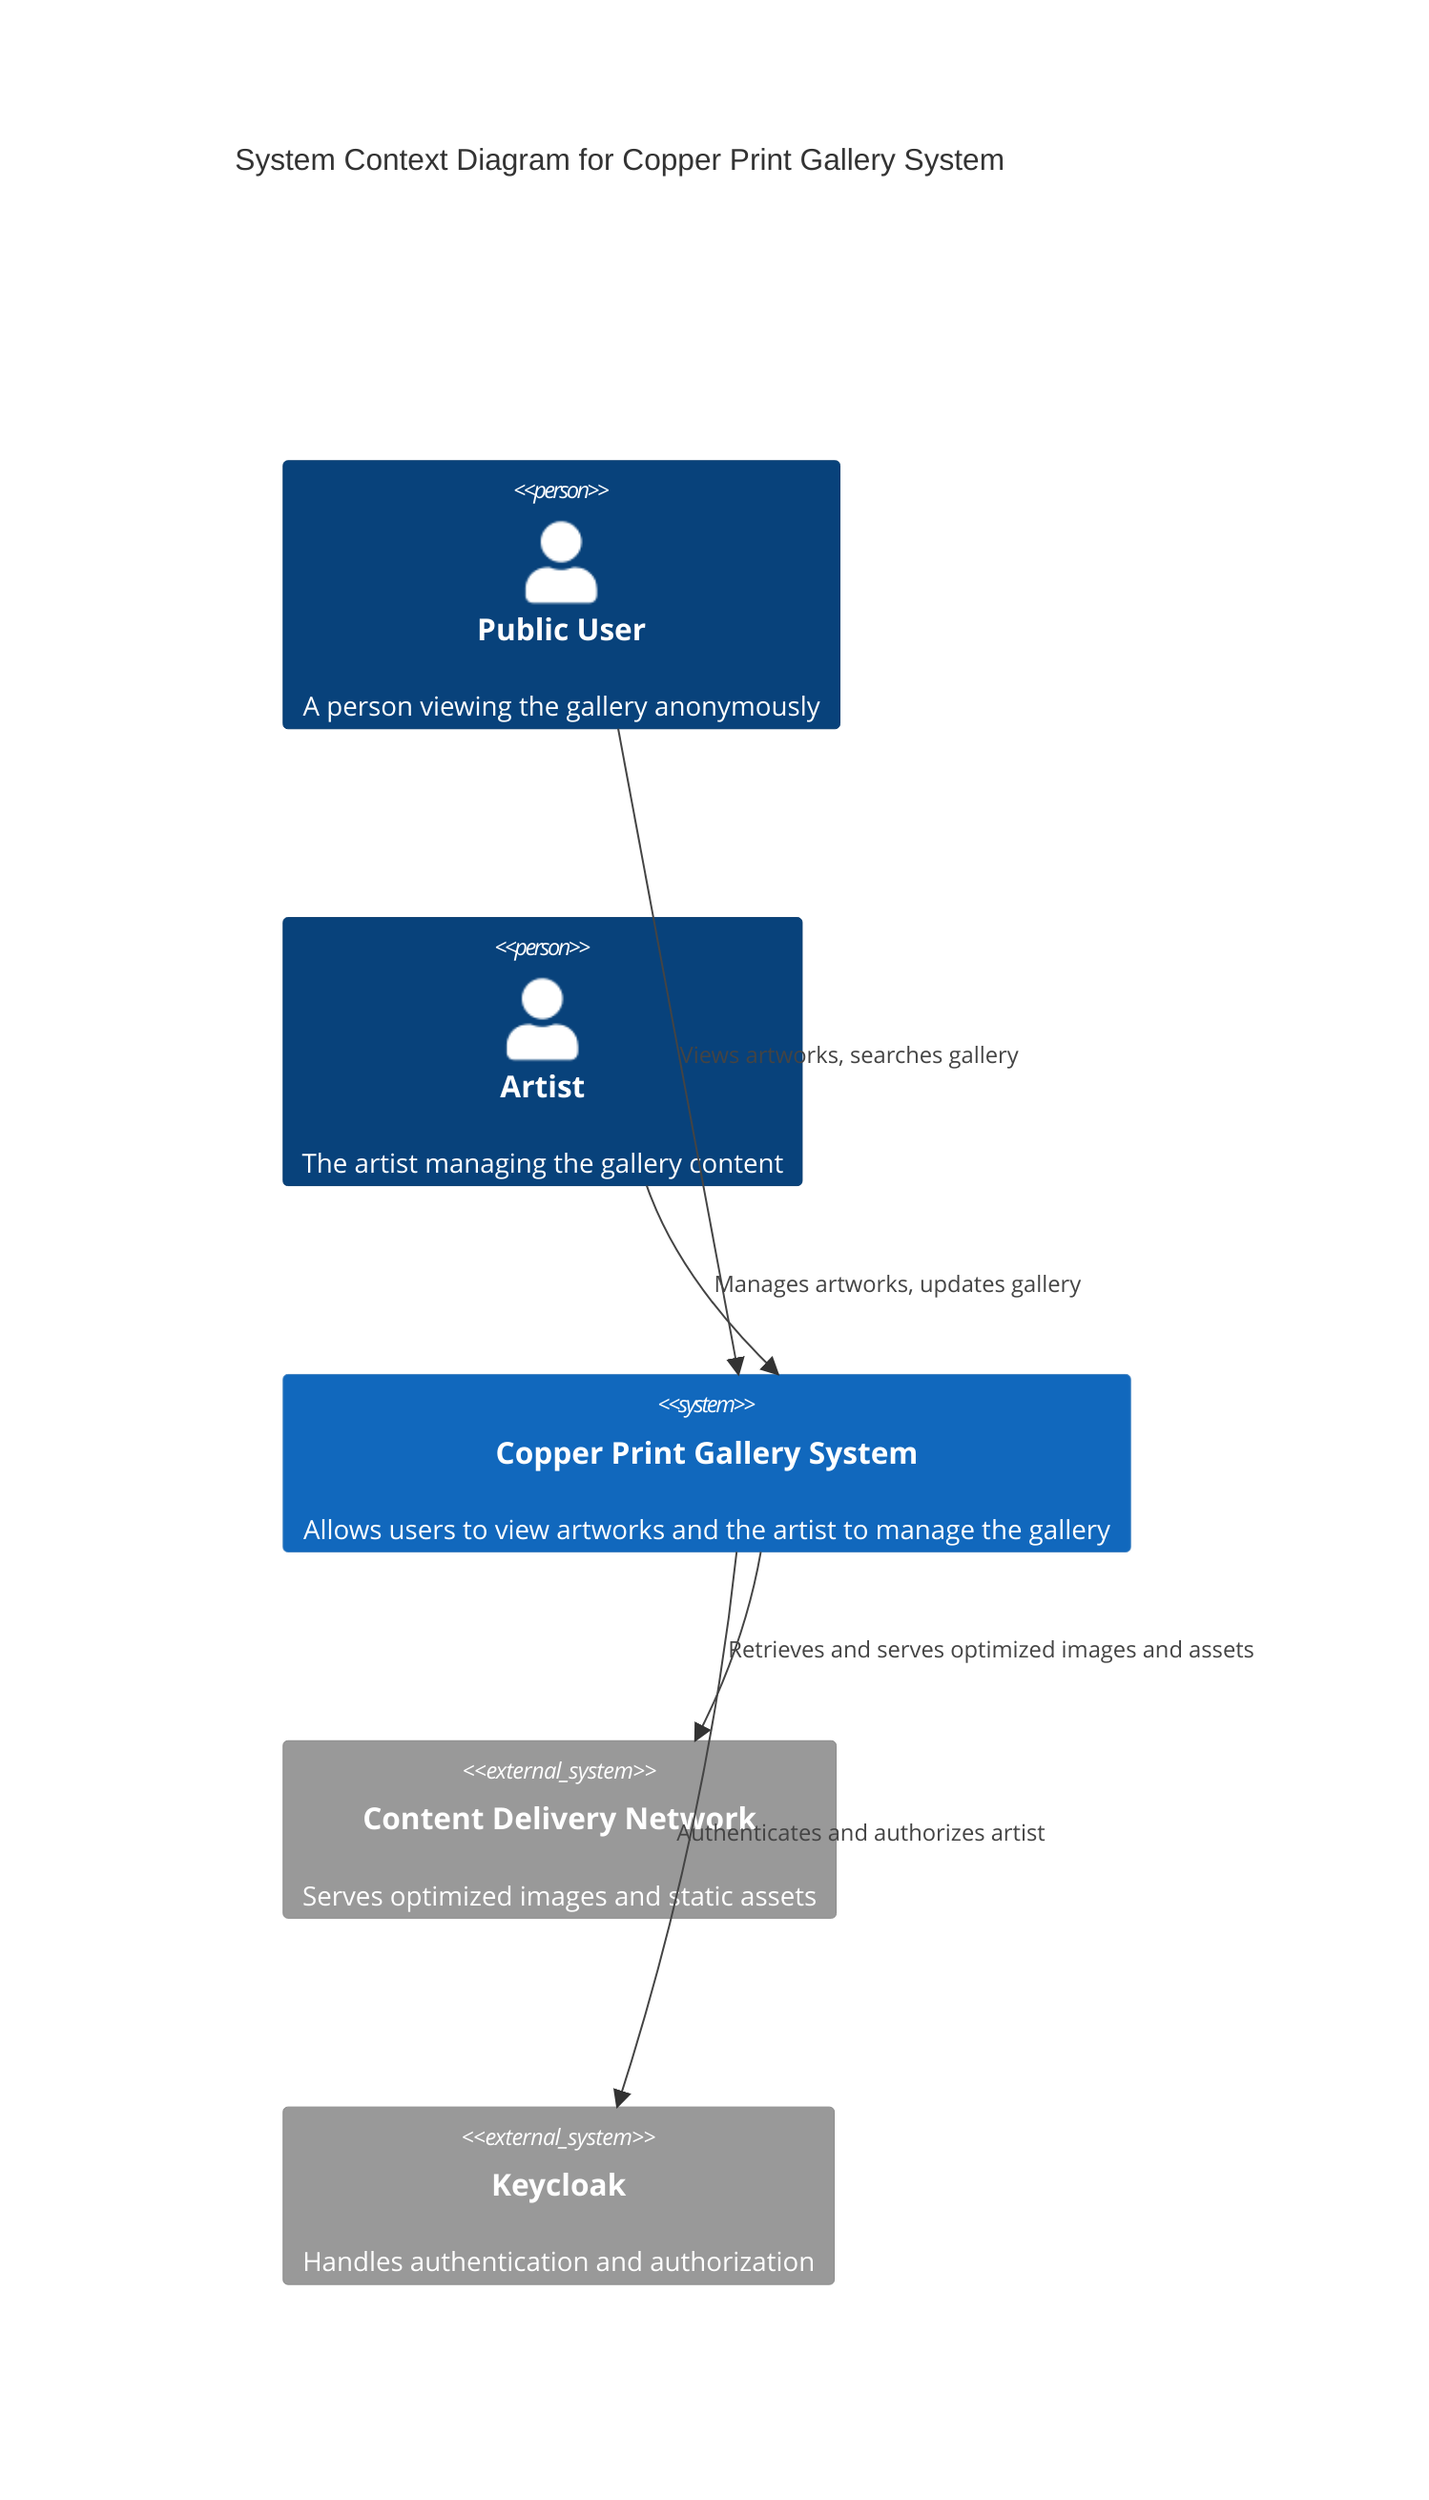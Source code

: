 C4Context
    title System Context Diagram for Copper Print Gallery System

    Person(public_user, "Public User", "A person viewing the gallery anonymously")
    Person(artist, "Artist", "The artist managing the gallery content")

    System(copper_print_gallery, "Copper Print Gallery System", "Allows users to view artworks and the artist to manage the gallery")

    System_Ext(cdn, "Content Delivery Network", "Serves optimized images and static assets")
    System_Ext(keycloak, "Keycloak", "Handles authentication and authorization")

    Rel(public_user, copper_print_gallery, "Views artworks, searches gallery")
    Rel(artist, copper_print_gallery, "Manages artworks, updates gallery")
    
    Rel(copper_print_gallery, cdn, "Retrieves and serves optimized images and assets")
    Rel(copper_print_gallery, keycloak, "Authenticates and authorizes artist")

    UpdateLayoutConfig($c4ShapeInRow="3", $c4BoundaryInRow="1")